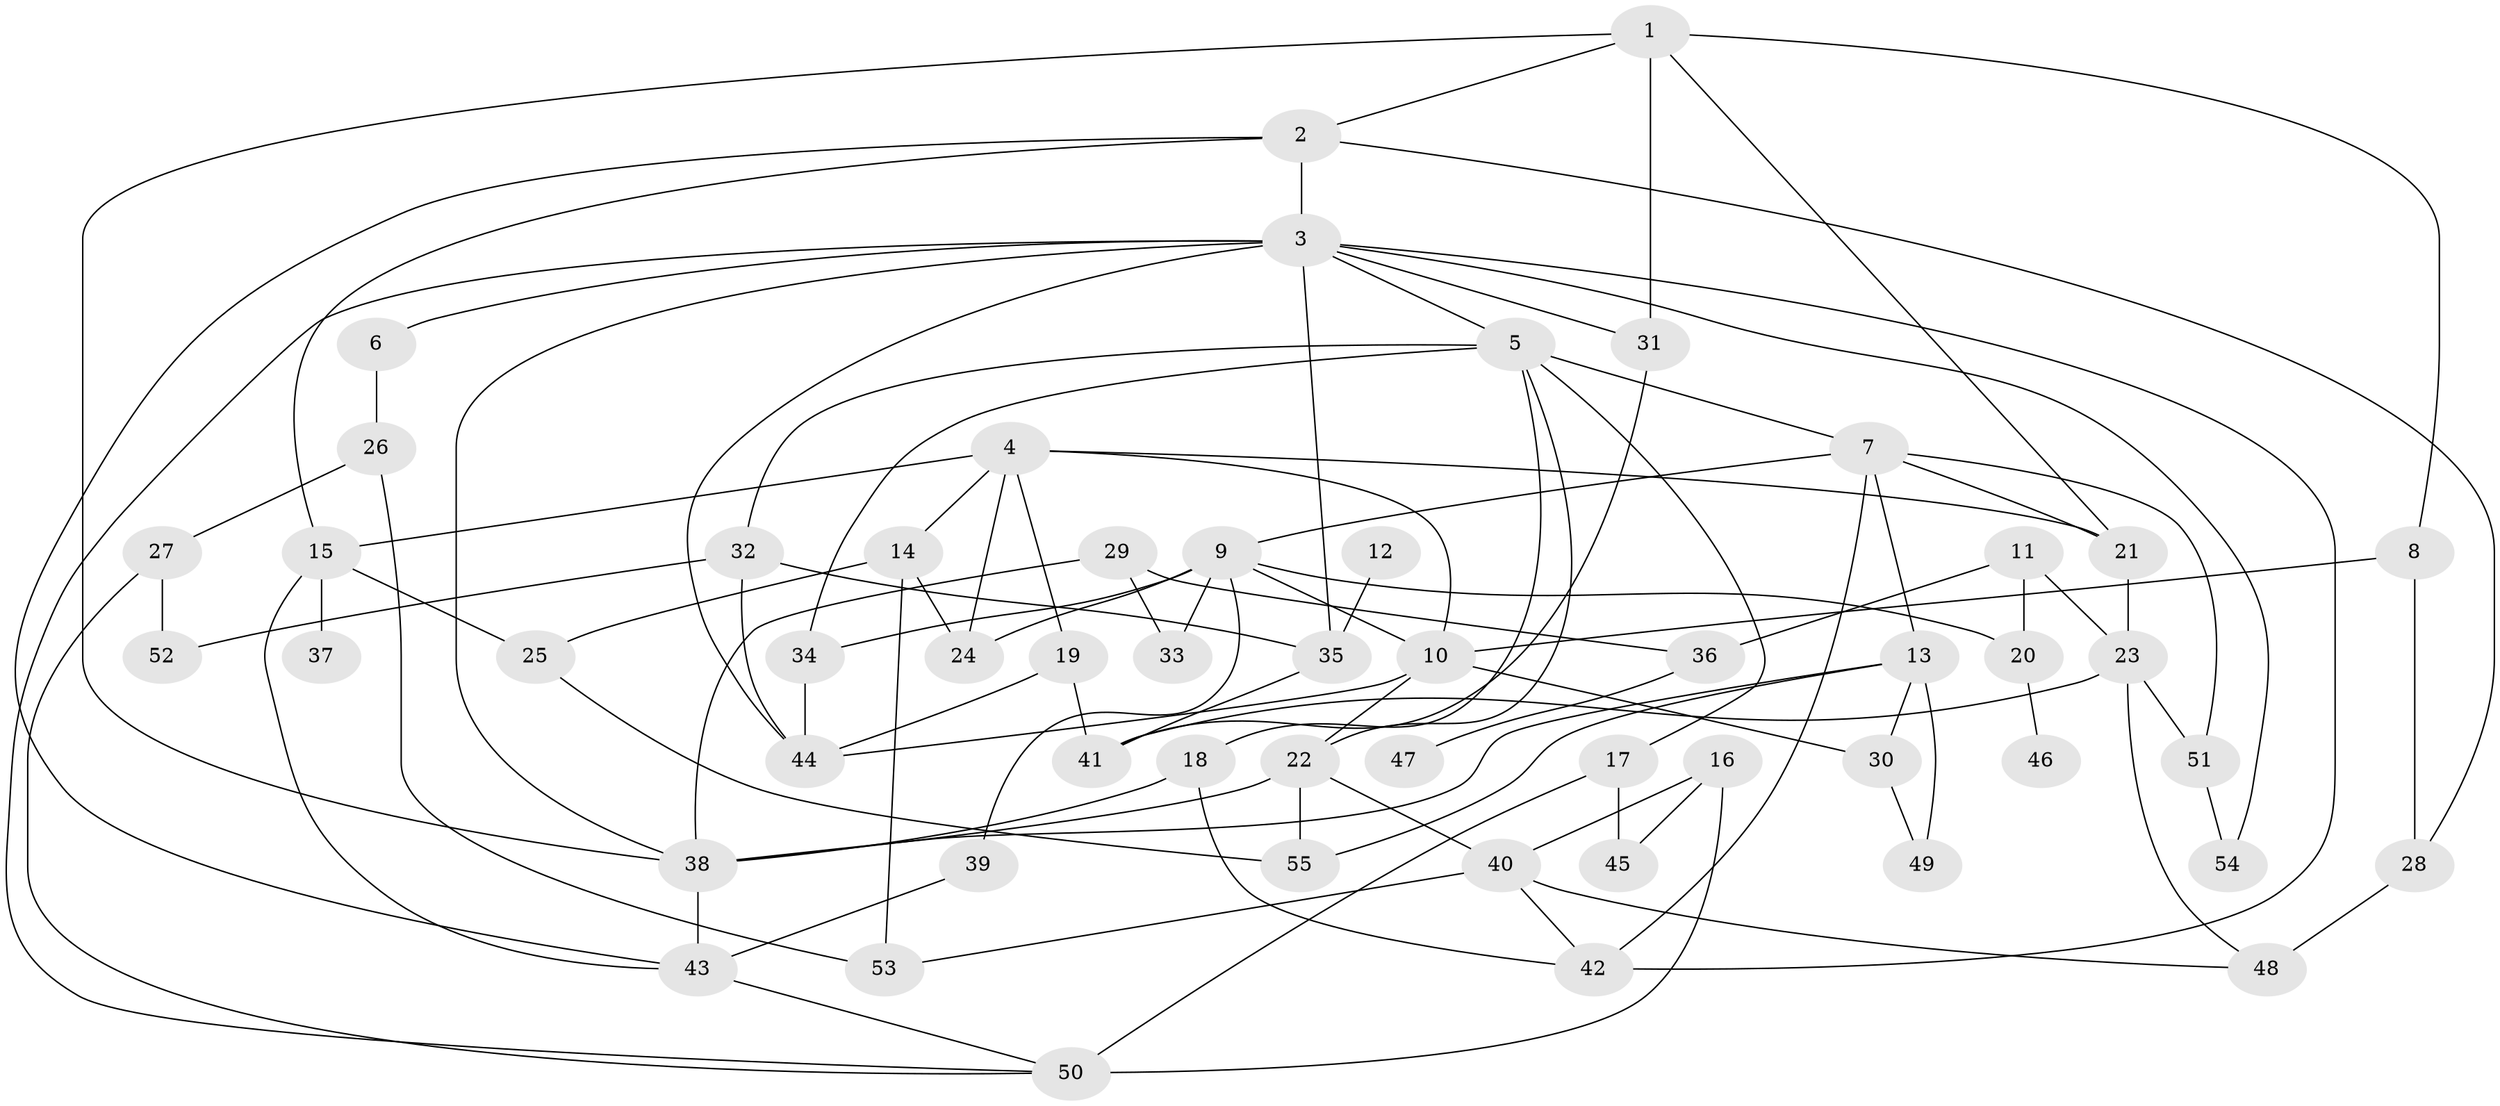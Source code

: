 // original degree distribution, {4: 0.2018348623853211, 3: 0.26605504587155965, 7: 0.009174311926605505, 5: 0.09174311926605505, 6: 0.027522935779816515, 2: 0.23853211009174313, 1: 0.1651376146788991}
// Generated by graph-tools (version 1.1) at 2025/01/03/09/25 03:01:12]
// undirected, 55 vertices, 102 edges
graph export_dot {
graph [start="1"]
  node [color=gray90,style=filled];
  1;
  2;
  3;
  4;
  5;
  6;
  7;
  8;
  9;
  10;
  11;
  12;
  13;
  14;
  15;
  16;
  17;
  18;
  19;
  20;
  21;
  22;
  23;
  24;
  25;
  26;
  27;
  28;
  29;
  30;
  31;
  32;
  33;
  34;
  35;
  36;
  37;
  38;
  39;
  40;
  41;
  42;
  43;
  44;
  45;
  46;
  47;
  48;
  49;
  50;
  51;
  52;
  53;
  54;
  55;
  1 -- 2 [weight=1.0];
  1 -- 8 [weight=1.0];
  1 -- 21 [weight=1.0];
  1 -- 31 [weight=1.0];
  1 -- 38 [weight=1.0];
  2 -- 3 [weight=1.0];
  2 -- 15 [weight=1.0];
  2 -- 28 [weight=1.0];
  2 -- 43 [weight=1.0];
  3 -- 5 [weight=1.0];
  3 -- 6 [weight=1.0];
  3 -- 31 [weight=1.0];
  3 -- 35 [weight=1.0];
  3 -- 38 [weight=1.0];
  3 -- 42 [weight=1.0];
  3 -- 44 [weight=1.0];
  3 -- 50 [weight=1.0];
  3 -- 54 [weight=1.0];
  4 -- 10 [weight=1.0];
  4 -- 14 [weight=1.0];
  4 -- 15 [weight=1.0];
  4 -- 19 [weight=1.0];
  4 -- 21 [weight=1.0];
  4 -- 24 [weight=1.0];
  5 -- 7 [weight=1.0];
  5 -- 17 [weight=1.0];
  5 -- 18 [weight=1.0];
  5 -- 22 [weight=1.0];
  5 -- 32 [weight=1.0];
  5 -- 34 [weight=1.0];
  6 -- 26 [weight=1.0];
  7 -- 9 [weight=1.0];
  7 -- 13 [weight=1.0];
  7 -- 21 [weight=1.0];
  7 -- 42 [weight=1.0];
  7 -- 51 [weight=1.0];
  8 -- 10 [weight=1.0];
  8 -- 28 [weight=1.0];
  9 -- 10 [weight=1.0];
  9 -- 20 [weight=1.0];
  9 -- 24 [weight=1.0];
  9 -- 33 [weight=1.0];
  9 -- 34 [weight=1.0];
  9 -- 39 [weight=1.0];
  10 -- 22 [weight=1.0];
  10 -- 30 [weight=1.0];
  10 -- 44 [weight=1.0];
  11 -- 20 [weight=1.0];
  11 -- 23 [weight=1.0];
  11 -- 36 [weight=1.0];
  12 -- 35 [weight=1.0];
  13 -- 30 [weight=1.0];
  13 -- 38 [weight=1.0];
  13 -- 49 [weight=1.0];
  13 -- 55 [weight=1.0];
  14 -- 24 [weight=1.0];
  14 -- 25 [weight=1.0];
  14 -- 53 [weight=1.0];
  15 -- 25 [weight=1.0];
  15 -- 37 [weight=1.0];
  15 -- 43 [weight=1.0];
  16 -- 40 [weight=1.0];
  16 -- 45 [weight=1.0];
  16 -- 50 [weight=2.0];
  17 -- 45 [weight=1.0];
  17 -- 50 [weight=1.0];
  18 -- 38 [weight=1.0];
  18 -- 42 [weight=1.0];
  19 -- 41 [weight=1.0];
  19 -- 44 [weight=1.0];
  20 -- 46 [weight=1.0];
  21 -- 23 [weight=1.0];
  22 -- 38 [weight=1.0];
  22 -- 40 [weight=2.0];
  22 -- 55 [weight=1.0];
  23 -- 41 [weight=1.0];
  23 -- 48 [weight=1.0];
  23 -- 51 [weight=1.0];
  25 -- 55 [weight=1.0];
  26 -- 27 [weight=1.0];
  26 -- 53 [weight=1.0];
  27 -- 50 [weight=1.0];
  27 -- 52 [weight=1.0];
  28 -- 48 [weight=2.0];
  29 -- 33 [weight=1.0];
  29 -- 36 [weight=1.0];
  29 -- 38 [weight=1.0];
  30 -- 49 [weight=1.0];
  31 -- 41 [weight=1.0];
  32 -- 35 [weight=1.0];
  32 -- 44 [weight=1.0];
  32 -- 52 [weight=1.0];
  34 -- 44 [weight=1.0];
  35 -- 41 [weight=1.0];
  36 -- 47 [weight=1.0];
  38 -- 43 [weight=1.0];
  39 -- 43 [weight=1.0];
  40 -- 42 [weight=1.0];
  40 -- 48 [weight=1.0];
  40 -- 53 [weight=1.0];
  43 -- 50 [weight=1.0];
  51 -- 54 [weight=1.0];
}
